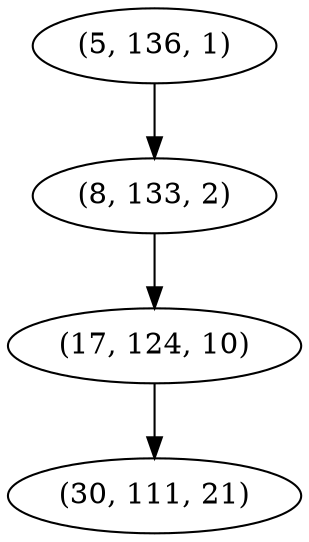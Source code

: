 digraph tree {
    "(5, 136, 1)";
    "(8, 133, 2)";
    "(17, 124, 10)";
    "(30, 111, 21)";
    "(5, 136, 1)" -> "(8, 133, 2)";
    "(8, 133, 2)" -> "(17, 124, 10)";
    "(17, 124, 10)" -> "(30, 111, 21)";
}
